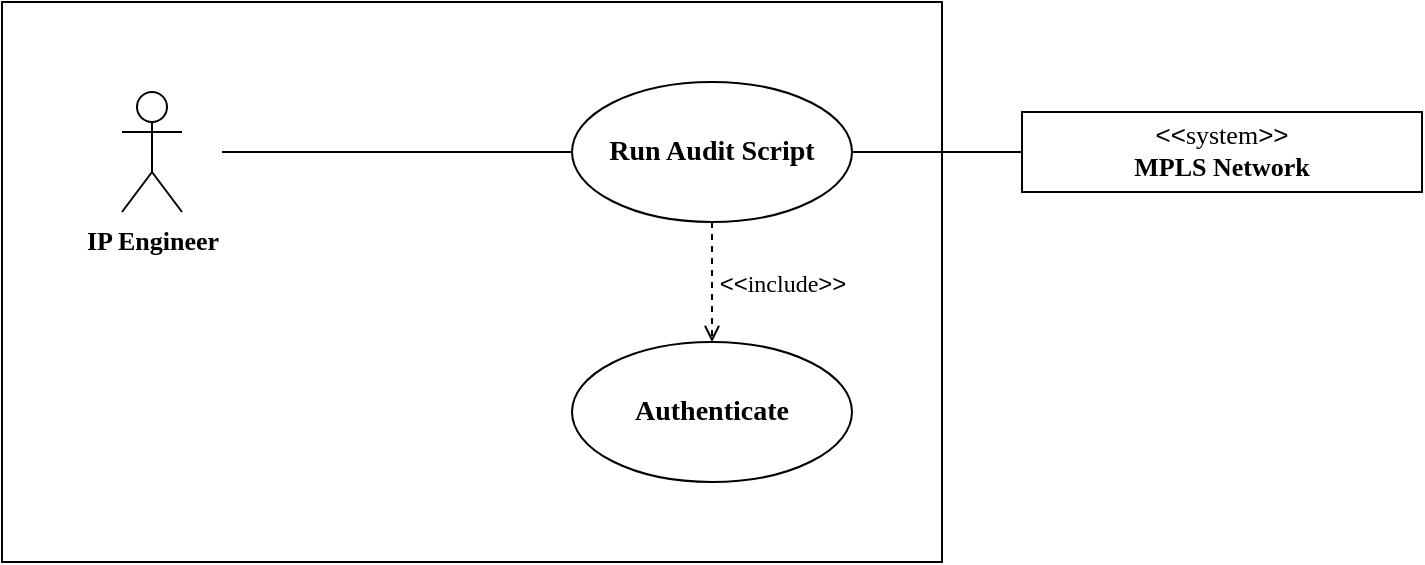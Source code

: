<mxfile version="13.6.4" type="github">
  <diagram id="fceYZK4B8EAD64JDlkFU" name="Page-1">
    <mxGraphModel dx="865" dy="416" grid="1" gridSize="10" guides="1" tooltips="1" connect="1" arrows="1" fold="1" page="1" pageScale="1" pageWidth="850" pageHeight="1100" math="0" shadow="0" extFonts="Old Standard TT^https://fonts.googleapis.com/css?family=Old+Standard+TT">
      <root>
        <mxCell id="0" />
        <mxCell id="1" parent="0" />
        <mxCell id="AMwVumv2ms9iytiUo9Ck-6" value="&lt;font face=&quot;Old Standard TT&quot; size=&quot;1&quot;&gt;&lt;b style=&quot;font-size: 13px&quot;&gt;IP Engineer&lt;/b&gt;&lt;/font&gt;" style="shape=umlActor;html=1;verticalLabelPosition=bottom;verticalAlign=top;align=center;" parent="1" vertex="1">
          <mxGeometry x="130" y="145" width="30" height="60" as="geometry" />
        </mxCell>
        <mxCell id="AMwVumv2ms9iytiUo9Ck-14" value="&lt;font face=&quot;Old Standard TT&quot;&gt;&lt;span style=&quot;font-size: 14px&quot;&gt;&lt;b&gt;Authenticate&lt;/b&gt;&lt;/span&gt;&lt;/font&gt;" style="ellipse;whiteSpace=wrap;html=1;fillColor=none;" parent="1" vertex="1">
          <mxGeometry x="355" y="270" width="140" height="70" as="geometry" />
        </mxCell>
        <mxCell id="AMwVumv2ms9iytiUo9Ck-17" value="&lt;font face=&quot;Old Standard TT&quot; size=&quot;1&quot;&gt;&lt;b style=&quot;font-size: 14px&quot;&gt;Run Audit Script&lt;/b&gt;&lt;/font&gt;" style="ellipse;whiteSpace=wrap;html=1;fillColor=none;" parent="1" vertex="1">
          <mxGeometry x="355" y="140" width="140" height="70" as="geometry" />
        </mxCell>
        <mxCell id="AMwVumv2ms9iytiUo9Ck-43" value="&lt;font style=&quot;font-size: 12px&quot;&gt;&amp;lt;&amp;lt;&lt;font face=&quot;Old Standard TT&quot; style=&quot;font-size: 12px&quot;&gt;include&lt;/font&gt;&amp;gt;&amp;gt;&lt;/font&gt;" style="edgeStyle=none;html=1;endArrow=open;verticalAlign=bottom;dashed=1;labelBackgroundColor=none;exitX=0.5;exitY=1;exitDx=0;exitDy=0;entryX=0.5;entryY=0;entryDx=0;entryDy=0;" parent="1" source="AMwVumv2ms9iytiUo9Ck-17" target="AMwVumv2ms9iytiUo9Ck-14" edge="1">
          <mxGeometry x="0.333" y="35" width="160" relative="1" as="geometry">
            <mxPoint x="600" y="190" as="sourcePoint" />
            <mxPoint x="650" y="175" as="targetPoint" />
            <Array as="points" />
            <mxPoint as="offset" />
          </mxGeometry>
        </mxCell>
        <mxCell id="AMwVumv2ms9iytiUo9Ck-51" value="" style="edgeStyle=none;html=1;endArrow=none;verticalAlign=bottom;entryX=0;entryY=0.5;entryDx=0;entryDy=0;" parent="1" target="AMwVumv2ms9iytiUo9Ck-17" edge="1">
          <mxGeometry width="160" relative="1" as="geometry">
            <mxPoint x="180" y="175" as="sourcePoint" />
            <mxPoint x="330" y="95" as="targetPoint" />
          </mxGeometry>
        </mxCell>
        <mxCell id="aam2HTYLzA6o_jqxytf2-2" value="&lt;p style=&quot;margin: 4px 0px 0px ; text-align: center ; font-size: 13px&quot;&gt;&amp;lt;&amp;lt;&lt;font face=&quot;Old Standard TT&quot;&gt;system&lt;/font&gt;&amp;gt;&amp;gt;&lt;br&gt;&lt;b&gt;&lt;font face=&quot;Old Standard TT&quot; style=&quot;font-size: 13px&quot;&gt;MPLS Network&lt;/font&gt;&lt;/b&gt;&lt;/p&gt;" style="shape=rect;html=1;overflow=fill;html=1;whiteSpace=wrap;align=center;fillColor=none;" parent="1" vertex="1">
          <mxGeometry x="580" y="155" width="200" height="40" as="geometry" />
        </mxCell>
        <mxCell id="aam2HTYLzA6o_jqxytf2-3" value="" style="edgeStyle=none;html=1;endArrow=none;verticalAlign=bottom;entryX=0;entryY=0.5;entryDx=0;entryDy=0;exitX=1;exitY=0.5;exitDx=0;exitDy=0;" parent="1" source="AMwVumv2ms9iytiUo9Ck-17" target="aam2HTYLzA6o_jqxytf2-2" edge="1">
          <mxGeometry width="160" relative="1" as="geometry">
            <mxPoint x="400" y="80" as="sourcePoint" />
            <mxPoint x="560" y="80" as="targetPoint" />
          </mxGeometry>
        </mxCell>
        <mxCell id="aam2HTYLzA6o_jqxytf2-4" value="" style="shape=rect;html=1;verticalAlign=top;fontStyle=1;whiteSpace=wrap;align=center;fillColor=none;" parent="1" vertex="1">
          <mxGeometry x="70" y="100" width="470" height="280" as="geometry" />
        </mxCell>
      </root>
    </mxGraphModel>
  </diagram>
</mxfile>
